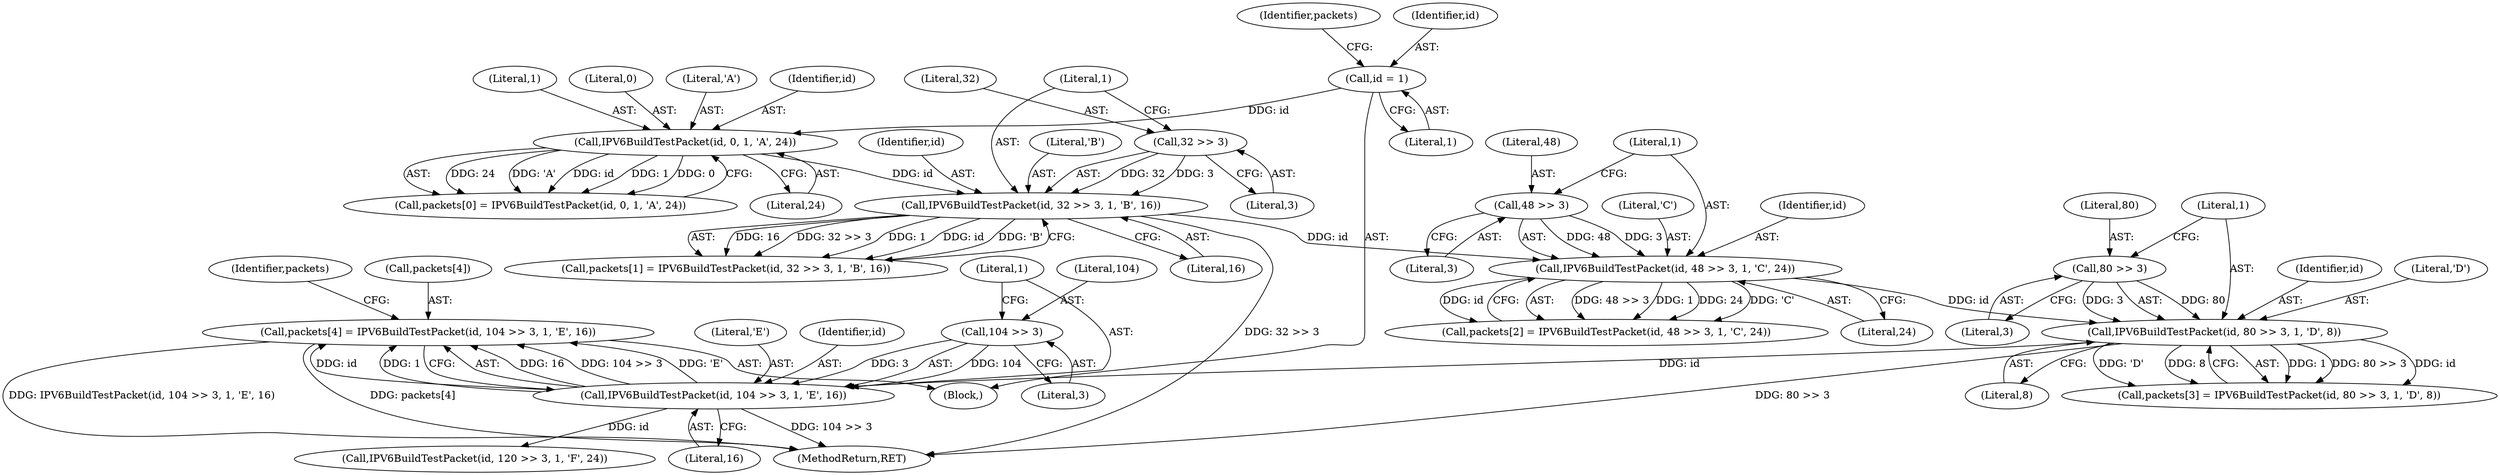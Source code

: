 digraph "0_suricata_4a04f814b15762eb446a5ead4d69d021512df6f8_14@pointer" {
"1000190" [label="(Call,packets[4] = IPV6BuildTestPacket(id, 104 >> 3, 1, 'E', 16))"];
"1000194" [label="(Call,IPV6BuildTestPacket(id, 104 >> 3, 1, 'E', 16))"];
"1000182" [label="(Call,IPV6BuildTestPacket(id, 80 >> 3, 1, 'D', 8))"];
"1000170" [label="(Call,IPV6BuildTestPacket(id, 48 >> 3, 1, 'C', 24))"];
"1000158" [label="(Call,IPV6BuildTestPacket(id, 32 >> 3, 1, 'B', 16))"];
"1000148" [label="(Call,IPV6BuildTestPacket(id, 0, 1, 'A', 24))"];
"1000135" [label="(Call,id = 1)"];
"1000160" [label="(Call,32 >> 3)"];
"1000172" [label="(Call,48 >> 3)"];
"1000184" [label="(Call,80 >> 3)"];
"1000196" [label="(Call,104 >> 3)"];
"1000204" [label="(Identifier,packets)"];
"1000173" [label="(Literal,48)"];
"1000190" [label="(Call,packets[4] = IPV6BuildTestPacket(id, 104 >> 3, 1, 'E', 16))"];
"1000161" [label="(Literal,32)"];
"1000177" [label="(Literal,24)"];
"1000194" [label="(Call,IPV6BuildTestPacket(id, 104 >> 3, 1, 'E', 16))"];
"1000151" [label="(Literal,1)"];
"1000137" [label="(Literal,1)"];
"1000499" [label="(MethodReturn,RET)"];
"1000150" [label="(Literal,0)"];
"1000200" [label="(Literal,'E')"];
"1000186" [label="(Literal,3)"];
"1000184" [label="(Call,80 >> 3)"];
"1000195" [label="(Identifier,id)"];
"1000152" [label="(Literal,'A')"];
"1000166" [label="(Call,packets[2] = IPV6BuildTestPacket(id, 48 >> 3, 1, 'C', 24))"];
"1000182" [label="(Call,IPV6BuildTestPacket(id, 80 >> 3, 1, 'D', 8))"];
"1000164" [label="(Literal,'B')"];
"1000174" [label="(Literal,3)"];
"1000159" [label="(Identifier,id)"];
"1000191" [label="(Call,packets[4])"];
"1000140" [label="(Identifier,packets)"];
"1000198" [label="(Literal,3)"];
"1000162" [label="(Literal,3)"];
"1000187" [label="(Literal,1)"];
"1000171" [label="(Identifier,id)"];
"1000183" [label="(Identifier,id)"];
"1000127" [label="(Block,)"];
"1000178" [label="(Call,packets[3] = IPV6BuildTestPacket(id, 80 >> 3, 1, 'D', 8))"];
"1000144" [label="(Call,packets[0] = IPV6BuildTestPacket(id, 0, 1, 'A', 24))"];
"1000197" [label="(Literal,104)"];
"1000201" [label="(Literal,16)"];
"1000189" [label="(Literal,8)"];
"1000176" [label="(Literal,'C')"];
"1000170" [label="(Call,IPV6BuildTestPacket(id, 48 >> 3, 1, 'C', 24))"];
"1000135" [label="(Call,id = 1)"];
"1000206" [label="(Call,IPV6BuildTestPacket(id, 120 >> 3, 1, 'F', 24))"];
"1000196" [label="(Call,104 >> 3)"];
"1000175" [label="(Literal,1)"];
"1000158" [label="(Call,IPV6BuildTestPacket(id, 32 >> 3, 1, 'B', 16))"];
"1000148" [label="(Call,IPV6BuildTestPacket(id, 0, 1, 'A', 24))"];
"1000163" [label="(Literal,1)"];
"1000153" [label="(Literal,24)"];
"1000149" [label="(Identifier,id)"];
"1000154" [label="(Call,packets[1] = IPV6BuildTestPacket(id, 32 >> 3, 1, 'B', 16))"];
"1000188" [label="(Literal,'D')"];
"1000172" [label="(Call,48 >> 3)"];
"1000160" [label="(Call,32 >> 3)"];
"1000185" [label="(Literal,80)"];
"1000199" [label="(Literal,1)"];
"1000165" [label="(Literal,16)"];
"1000136" [label="(Identifier,id)"];
"1000190" -> "1000127"  [label="AST: "];
"1000190" -> "1000194"  [label="CFG: "];
"1000191" -> "1000190"  [label="AST: "];
"1000194" -> "1000190"  [label="AST: "];
"1000204" -> "1000190"  [label="CFG: "];
"1000190" -> "1000499"  [label="DDG: IPV6BuildTestPacket(id, 104 >> 3, 1, 'E', 16)"];
"1000190" -> "1000499"  [label="DDG: packets[4]"];
"1000194" -> "1000190"  [label="DDG: 16"];
"1000194" -> "1000190"  [label="DDG: 104 >> 3"];
"1000194" -> "1000190"  [label="DDG: 'E'"];
"1000194" -> "1000190"  [label="DDG: id"];
"1000194" -> "1000190"  [label="DDG: 1"];
"1000194" -> "1000201"  [label="CFG: "];
"1000195" -> "1000194"  [label="AST: "];
"1000196" -> "1000194"  [label="AST: "];
"1000199" -> "1000194"  [label="AST: "];
"1000200" -> "1000194"  [label="AST: "];
"1000201" -> "1000194"  [label="AST: "];
"1000194" -> "1000499"  [label="DDG: 104 >> 3"];
"1000182" -> "1000194"  [label="DDG: id"];
"1000196" -> "1000194"  [label="DDG: 104"];
"1000196" -> "1000194"  [label="DDG: 3"];
"1000194" -> "1000206"  [label="DDG: id"];
"1000182" -> "1000178"  [label="AST: "];
"1000182" -> "1000189"  [label="CFG: "];
"1000183" -> "1000182"  [label="AST: "];
"1000184" -> "1000182"  [label="AST: "];
"1000187" -> "1000182"  [label="AST: "];
"1000188" -> "1000182"  [label="AST: "];
"1000189" -> "1000182"  [label="AST: "];
"1000178" -> "1000182"  [label="CFG: "];
"1000182" -> "1000499"  [label="DDG: 80 >> 3"];
"1000182" -> "1000178"  [label="DDG: 1"];
"1000182" -> "1000178"  [label="DDG: 80 >> 3"];
"1000182" -> "1000178"  [label="DDG: id"];
"1000182" -> "1000178"  [label="DDG: 'D'"];
"1000182" -> "1000178"  [label="DDG: 8"];
"1000170" -> "1000182"  [label="DDG: id"];
"1000184" -> "1000182"  [label="DDG: 80"];
"1000184" -> "1000182"  [label="DDG: 3"];
"1000170" -> "1000166"  [label="AST: "];
"1000170" -> "1000177"  [label="CFG: "];
"1000171" -> "1000170"  [label="AST: "];
"1000172" -> "1000170"  [label="AST: "];
"1000175" -> "1000170"  [label="AST: "];
"1000176" -> "1000170"  [label="AST: "];
"1000177" -> "1000170"  [label="AST: "];
"1000166" -> "1000170"  [label="CFG: "];
"1000170" -> "1000166"  [label="DDG: 48 >> 3"];
"1000170" -> "1000166"  [label="DDG: 1"];
"1000170" -> "1000166"  [label="DDG: 24"];
"1000170" -> "1000166"  [label="DDG: 'C'"];
"1000170" -> "1000166"  [label="DDG: id"];
"1000158" -> "1000170"  [label="DDG: id"];
"1000172" -> "1000170"  [label="DDG: 48"];
"1000172" -> "1000170"  [label="DDG: 3"];
"1000158" -> "1000154"  [label="AST: "];
"1000158" -> "1000165"  [label="CFG: "];
"1000159" -> "1000158"  [label="AST: "];
"1000160" -> "1000158"  [label="AST: "];
"1000163" -> "1000158"  [label="AST: "];
"1000164" -> "1000158"  [label="AST: "];
"1000165" -> "1000158"  [label="AST: "];
"1000154" -> "1000158"  [label="CFG: "];
"1000158" -> "1000499"  [label="DDG: 32 >> 3"];
"1000158" -> "1000154"  [label="DDG: 16"];
"1000158" -> "1000154"  [label="DDG: 32 >> 3"];
"1000158" -> "1000154"  [label="DDG: 1"];
"1000158" -> "1000154"  [label="DDG: id"];
"1000158" -> "1000154"  [label="DDG: 'B'"];
"1000148" -> "1000158"  [label="DDG: id"];
"1000160" -> "1000158"  [label="DDG: 32"];
"1000160" -> "1000158"  [label="DDG: 3"];
"1000148" -> "1000144"  [label="AST: "];
"1000148" -> "1000153"  [label="CFG: "];
"1000149" -> "1000148"  [label="AST: "];
"1000150" -> "1000148"  [label="AST: "];
"1000151" -> "1000148"  [label="AST: "];
"1000152" -> "1000148"  [label="AST: "];
"1000153" -> "1000148"  [label="AST: "];
"1000144" -> "1000148"  [label="CFG: "];
"1000148" -> "1000144"  [label="DDG: 24"];
"1000148" -> "1000144"  [label="DDG: 'A'"];
"1000148" -> "1000144"  [label="DDG: id"];
"1000148" -> "1000144"  [label="DDG: 1"];
"1000148" -> "1000144"  [label="DDG: 0"];
"1000135" -> "1000148"  [label="DDG: id"];
"1000135" -> "1000127"  [label="AST: "];
"1000135" -> "1000137"  [label="CFG: "];
"1000136" -> "1000135"  [label="AST: "];
"1000137" -> "1000135"  [label="AST: "];
"1000140" -> "1000135"  [label="CFG: "];
"1000160" -> "1000162"  [label="CFG: "];
"1000161" -> "1000160"  [label="AST: "];
"1000162" -> "1000160"  [label="AST: "];
"1000163" -> "1000160"  [label="CFG: "];
"1000172" -> "1000174"  [label="CFG: "];
"1000173" -> "1000172"  [label="AST: "];
"1000174" -> "1000172"  [label="AST: "];
"1000175" -> "1000172"  [label="CFG: "];
"1000184" -> "1000186"  [label="CFG: "];
"1000185" -> "1000184"  [label="AST: "];
"1000186" -> "1000184"  [label="AST: "];
"1000187" -> "1000184"  [label="CFG: "];
"1000196" -> "1000198"  [label="CFG: "];
"1000197" -> "1000196"  [label="AST: "];
"1000198" -> "1000196"  [label="AST: "];
"1000199" -> "1000196"  [label="CFG: "];
}
